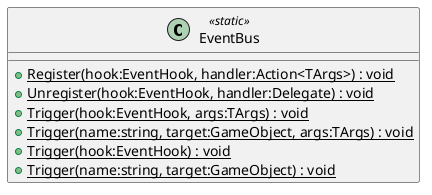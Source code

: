 @startuml
class EventBus <<static>> {
    + {static} Register(hook:EventHook, handler:Action<TArgs>) : void
    + {static} Unregister(hook:EventHook, handler:Delegate) : void
    + {static} Trigger(hook:EventHook, args:TArgs) : void
    + {static} Trigger(name:string, target:GameObject, args:TArgs) : void
    + {static} Trigger(hook:EventHook) : void
    + {static} Trigger(name:string, target:GameObject) : void
}
@enduml
